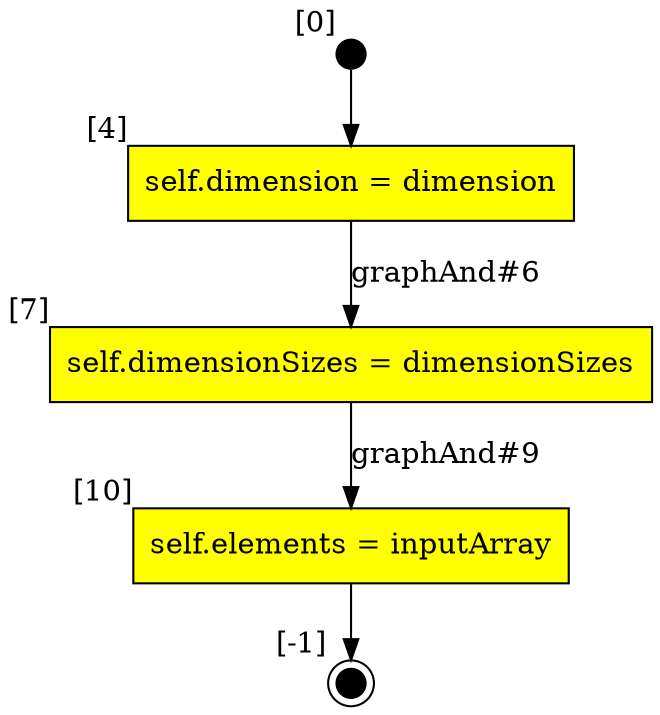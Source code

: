 digraph CLG {
  3 [style=filled, fillcolor=black, shape="circle", label="", fixedsize=true, width=.2, height=.2, xlabel="[0]"];
  4 [shape="box", label="self.dimension = dimension", style=filled, fillcolor=yellow, xlabel="[4]"];
  7 [shape="box", label="self.dimensionSizes = dimensionSizes", style=filled, fillcolor=yellow, xlabel="[7]"];
  10 [shape="box", label="self.elements = inputArray", style=filled, fillcolor=yellow, xlabel="[10]"];
  11 [style=filled, fillcolor=black, shape="doublecircle", label="", fixedsize=true, width=.2, height=.2, xlabel="[-1]"];
  3 -> 4;
  4 -> 7[label="graphAnd#6"];
  10 -> 11;
  7 -> 10[label="graphAnd#9"];
}
